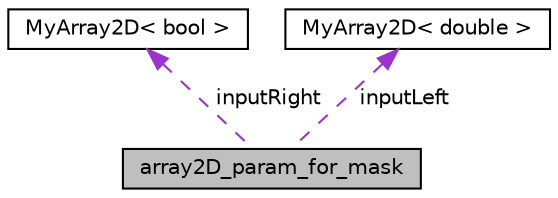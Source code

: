 digraph "array2D_param_for_mask"
{
  edge [fontname="Helvetica",fontsize="10",labelfontname="Helvetica",labelfontsize="10"];
  node [fontname="Helvetica",fontsize="10",shape=record];
  Node1 [label="array2D_param_for_mask",height=0.2,width=0.4,color="black", fillcolor="grey75", style="filled", fontcolor="black"];
  Node2 -> Node1 [dir="back",color="darkorchid3",fontsize="10",style="dashed",label=" inputRight" ,fontname="Helvetica"];
  Node2 [label="MyArray2D\< bool \>",height=0.2,width=0.4,color="black", fillcolor="white", style="filled",URL="$classMyArray2D.html"];
  Node3 -> Node1 [dir="back",color="darkorchid3",fontsize="10",style="dashed",label=" inputLeft" ,fontname="Helvetica"];
  Node3 [label="MyArray2D\< double \>",height=0.2,width=0.4,color="black", fillcolor="white", style="filled",URL="$classMyArray2D.html"];
}
